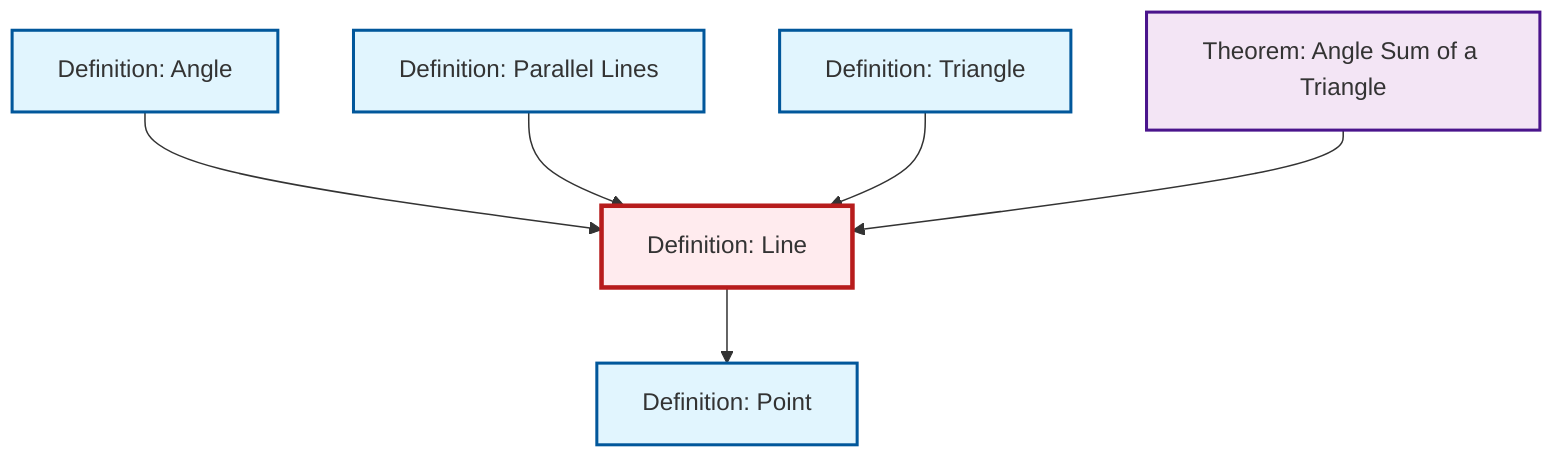 graph TD
    classDef definition fill:#e1f5fe,stroke:#01579b,stroke-width:2px
    classDef theorem fill:#f3e5f5,stroke:#4a148c,stroke-width:2px
    classDef axiom fill:#fff3e0,stroke:#e65100,stroke-width:2px
    classDef example fill:#e8f5e9,stroke:#1b5e20,stroke-width:2px
    classDef current fill:#ffebee,stroke:#b71c1c,stroke-width:3px
    def-angle["Definition: Angle"]:::definition
    def-line["Definition: Line"]:::definition
    def-point["Definition: Point"]:::definition
    def-triangle["Definition: Triangle"]:::definition
    thm-angle-sum-triangle["Theorem: Angle Sum of a Triangle"]:::theorem
    def-parallel["Definition: Parallel Lines"]:::definition
    def-line --> def-point
    def-angle --> def-line
    def-parallel --> def-line
    def-triangle --> def-line
    thm-angle-sum-triangle --> def-line
    class def-line current